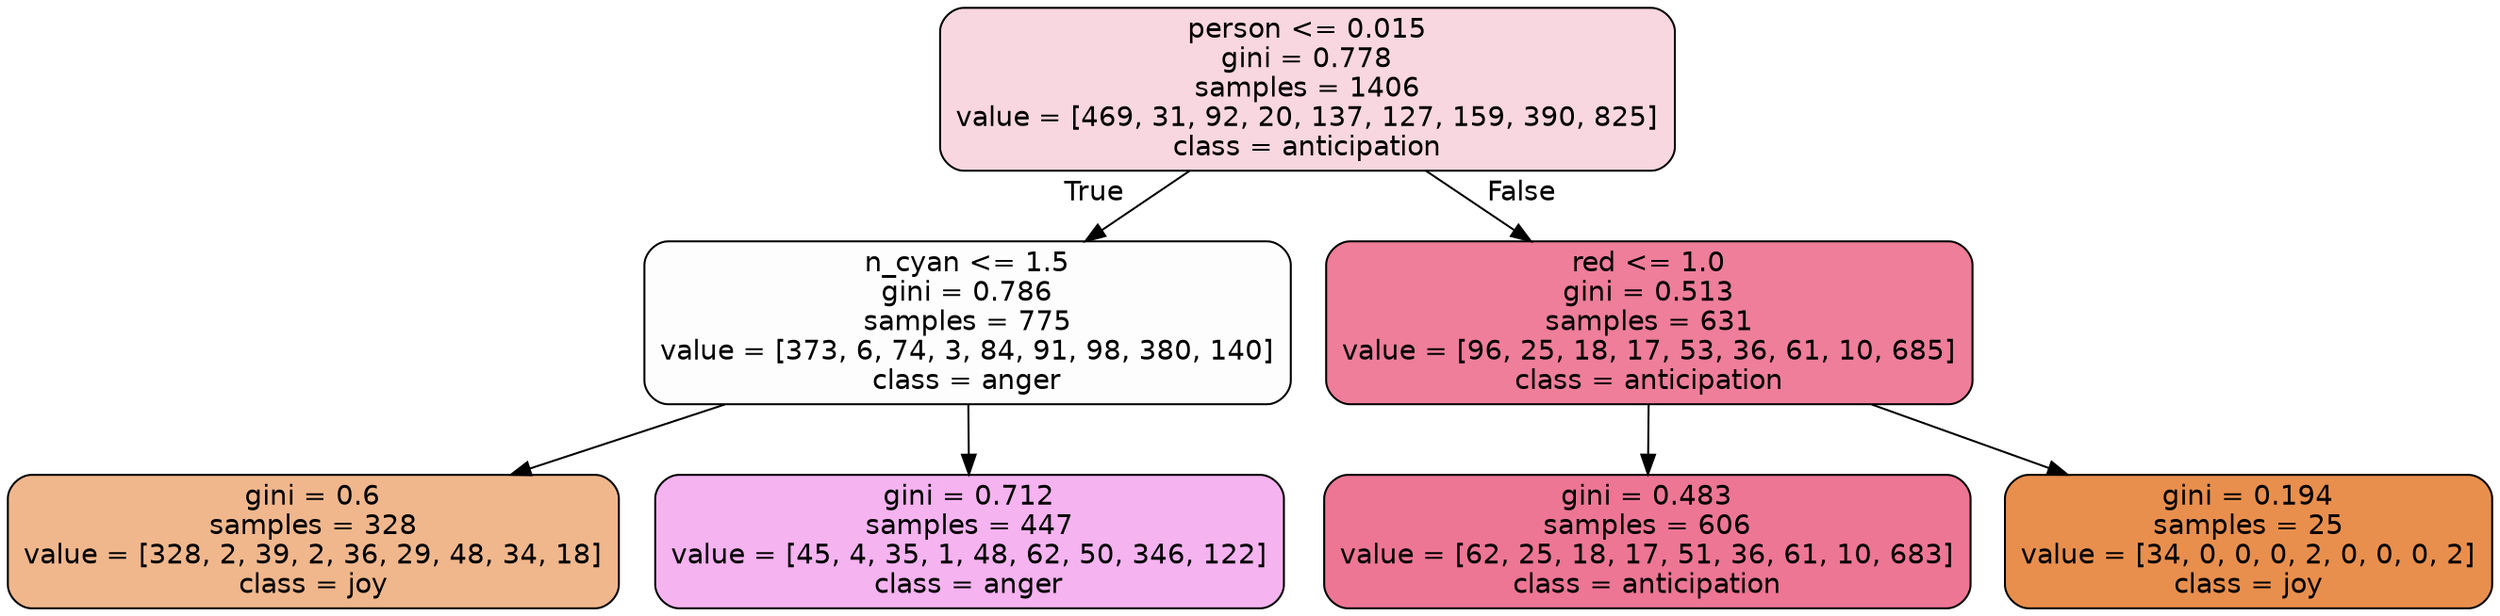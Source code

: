 digraph Tree {
node [shape=box, style="filled, rounded", color="black", fontname=helvetica] ;
edge [fontname=helvetica] ;
0 [label="person <= 0.015\ngini = 0.778\nsamples = 1406\nvalue = [469, 31, 92, 20, 137, 127, 159, 390, 825]\nclass = anticipation", fillcolor="#e5396433"] ;
1 [label="n_cyan <= 1.5\ngini = 0.786\nsamples = 775\nvalue = [373, 6, 74, 3, 84, 91, 98, 380, 140]\nclass = anger", fillcolor="#e539d702"] ;
0 -> 1 [labeldistance=2.5, labelangle=45, headlabel="True"] ;
2 [label="gini = 0.6\nsamples = 328\nvalue = [328, 2, 39, 2, 36, 29, 48, 34, 18]\nclass = joy", fillcolor="#e5813992"] ;
1 -> 2 ;
3 [label="gini = 0.712\nsamples = 447\nvalue = [45, 4, 35, 1, 48, 62, 50, 346, 122]\nclass = anger", fillcolor="#e539d761"] ;
1 -> 3 ;
4 [label="red <= 1.0\ngini = 0.513\nsamples = 631\nvalue = [96, 25, 18, 17, 53, 36, 61, 10, 685]\nclass = anticipation", fillcolor="#e53964a6"] ;
0 -> 4 [labeldistance=2.5, labelangle=-45, headlabel="False"] ;
5 [label="gini = 0.483\nsamples = 606\nvalue = [62, 25, 18, 17, 51, 36, 61, 10, 683]\nclass = anticipation", fillcolor="#e53964b0"] ;
4 -> 5 ;
6 [label="gini = 0.194\nsamples = 25\nvalue = [34, 0, 0, 0, 2, 0, 0, 0, 2]\nclass = joy", fillcolor="#e58139e3"] ;
4 -> 6 ;
}